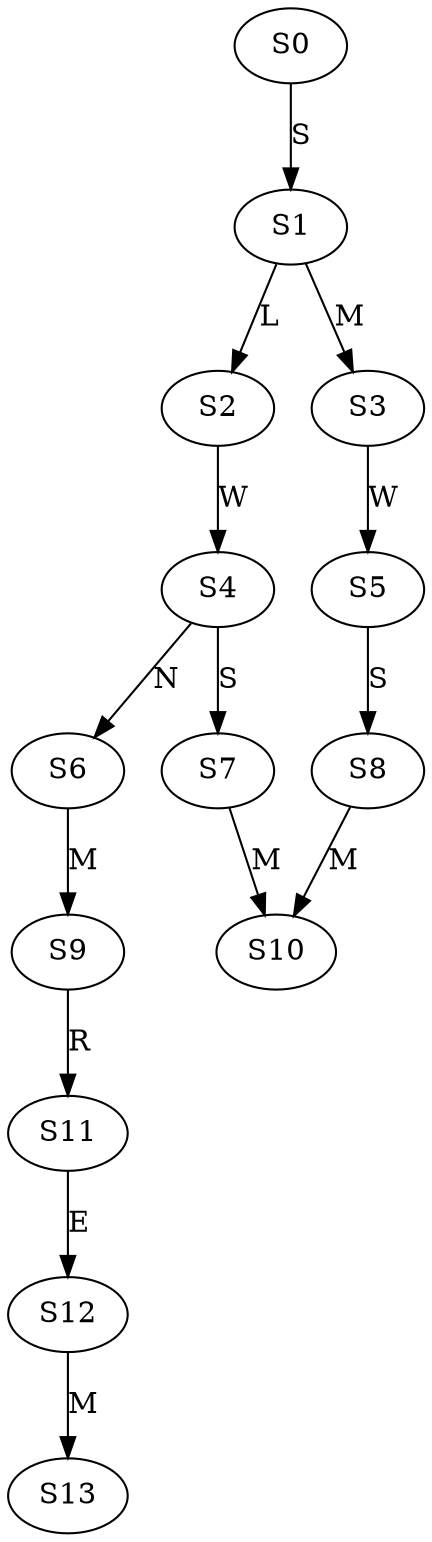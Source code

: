 strict digraph  {
	S0 -> S1 [ label = S ];
	S1 -> S2 [ label = L ];
	S1 -> S3 [ label = M ];
	S2 -> S4 [ label = W ];
	S3 -> S5 [ label = W ];
	S4 -> S6 [ label = N ];
	S4 -> S7 [ label = S ];
	S5 -> S8 [ label = S ];
	S6 -> S9 [ label = M ];
	S7 -> S10 [ label = M ];
	S8 -> S10 [ label = M ];
	S9 -> S11 [ label = R ];
	S11 -> S12 [ label = E ];
	S12 -> S13 [ label = M ];
}
